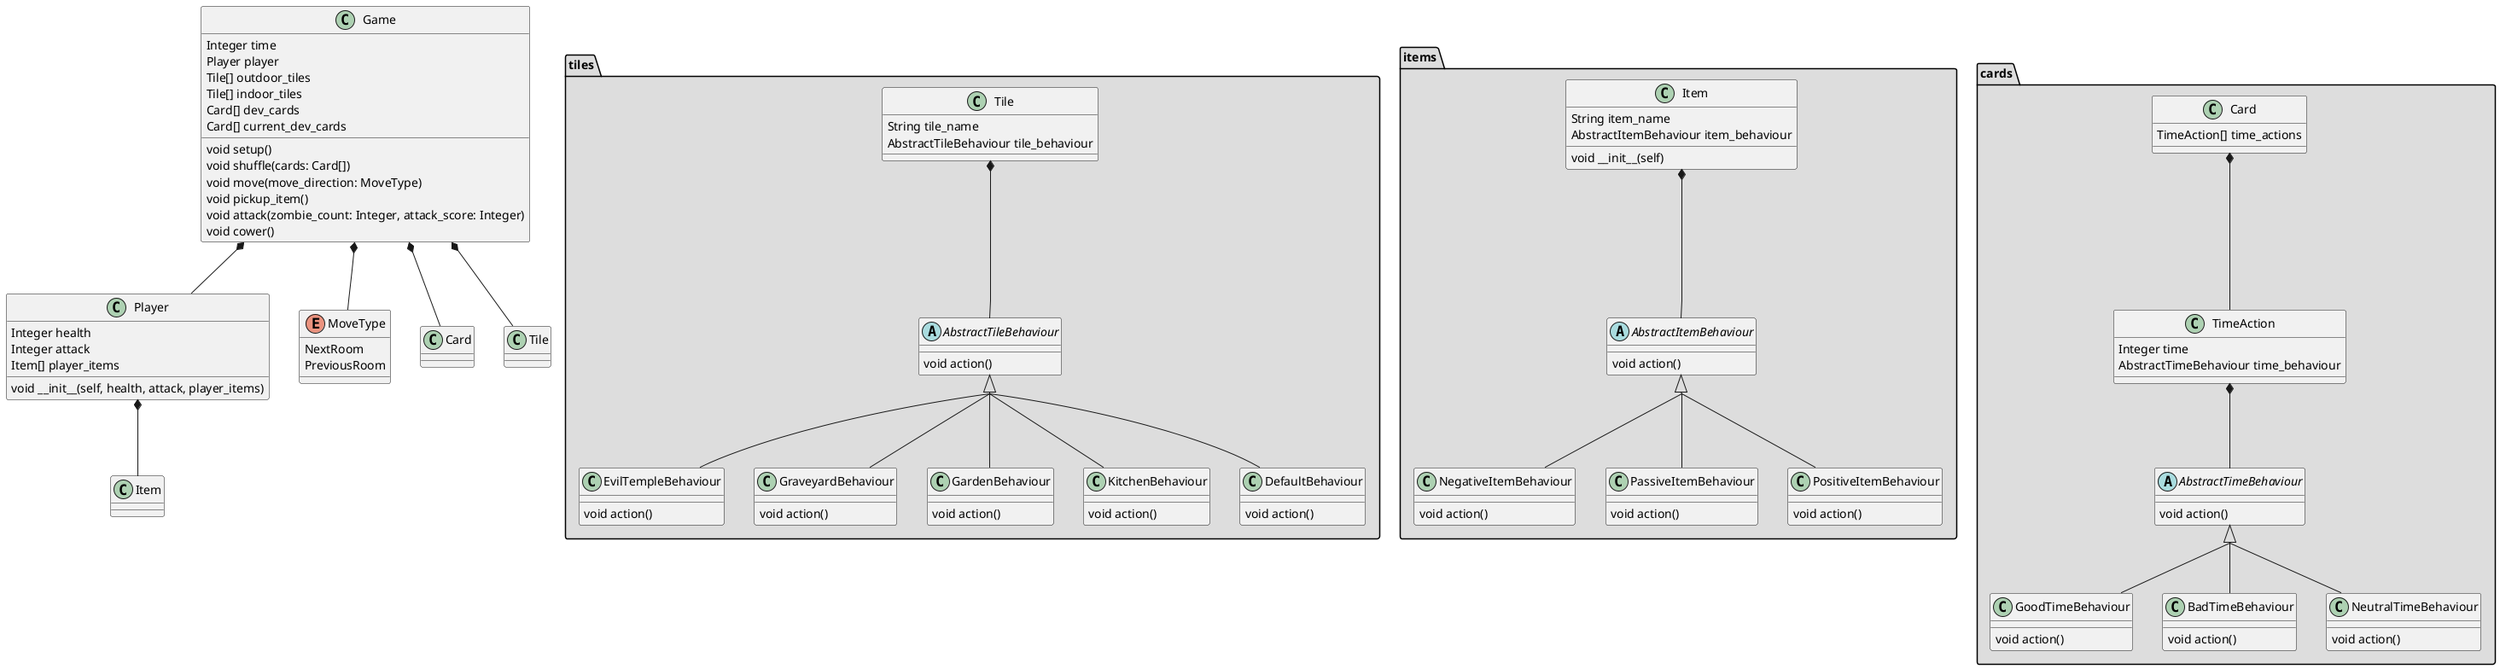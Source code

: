 @startuml Class Diagram
skinparam groupInheritance 3

class Game {
    Integer time
    Player player
    Tile[] outdoor_tiles
    Tile[] indoor_tiles
    Card[] dev_cards
    Card[] current_dev_cards
    void setup()
    void shuffle(cards: Card[])
    void move(move_direction: MoveType)
    void pickup_item()
    void attack(zombie_count: Integer, attack_score: Integer)
    void cower()
}

class Player {
    Integer health
    Integer attack
    Item[] player_items
    void __init__(self, health, attack, player_items)
}

enum MoveType {
    NextRoom
    PreviousRoom
}

Game *-- Player
Game *-- Card
Game *-- Tile
Game *-- MoveType
Player *-- Item

package tiles <<Folder>> #DDDDDD {
    class Tile {
        String tile_name
        AbstractTileBehaviour tile_behaviour
    }

    abstract class AbstractTileBehaviour {
        void action()
    }

    class EvilTempleBehaviour extends AbstractTileBehaviour {
        void action()
    }

    class GraveyardBehaviour extends AbstractTileBehaviour {
        void action()
    }

    class GardenBehaviour extends AbstractTileBehaviour {
        void action()
    }

    class KitchenBehaviour extends AbstractTileBehaviour {
        void action()
    }

    class DefaultBehaviour extends AbstractTileBehaviour {
        void action()
    }

    Tile *-- AbstractTileBehaviour
}

package items <<Folder>> #DDDDDD {
    class Item {
        String item_name
        AbstractItemBehaviour item_behaviour
        void __init__(self)
    }

    abstract class AbstractItemBehaviour {
        void action()
    }

    class NegativeItemBehaviour extends AbstractItemBehaviour {
        void action()
    }

    class PassiveItemBehaviour extends AbstractItemBehaviour {
        void action()
    }

    class PositiveItemBehaviour extends AbstractItemBehaviour {
        void action()
    }

    Item *-- AbstractItemBehaviour
}

package cards <<Folder>> #DDDDDD {
    class Card {
        TimeAction[] time_actions
    }

    class TimeAction {
        Integer time
        AbstractTimeBehaviour time_behaviour
    }

    abstract class AbstractTimeBehaviour {
        void action()
    }

    class GoodTimeBehaviour extends AbstractTimeBehaviour {
        void action()
    }

    class BadTimeBehaviour extends AbstractTimeBehaviour {
        void action()
    }

    class NeutralTimeBehaviour extends AbstractTimeBehaviour {
        void action()
    }

    Card *-- TimeAction
    TimeAction *-- AbstractTimeBehaviour
}

@enduml